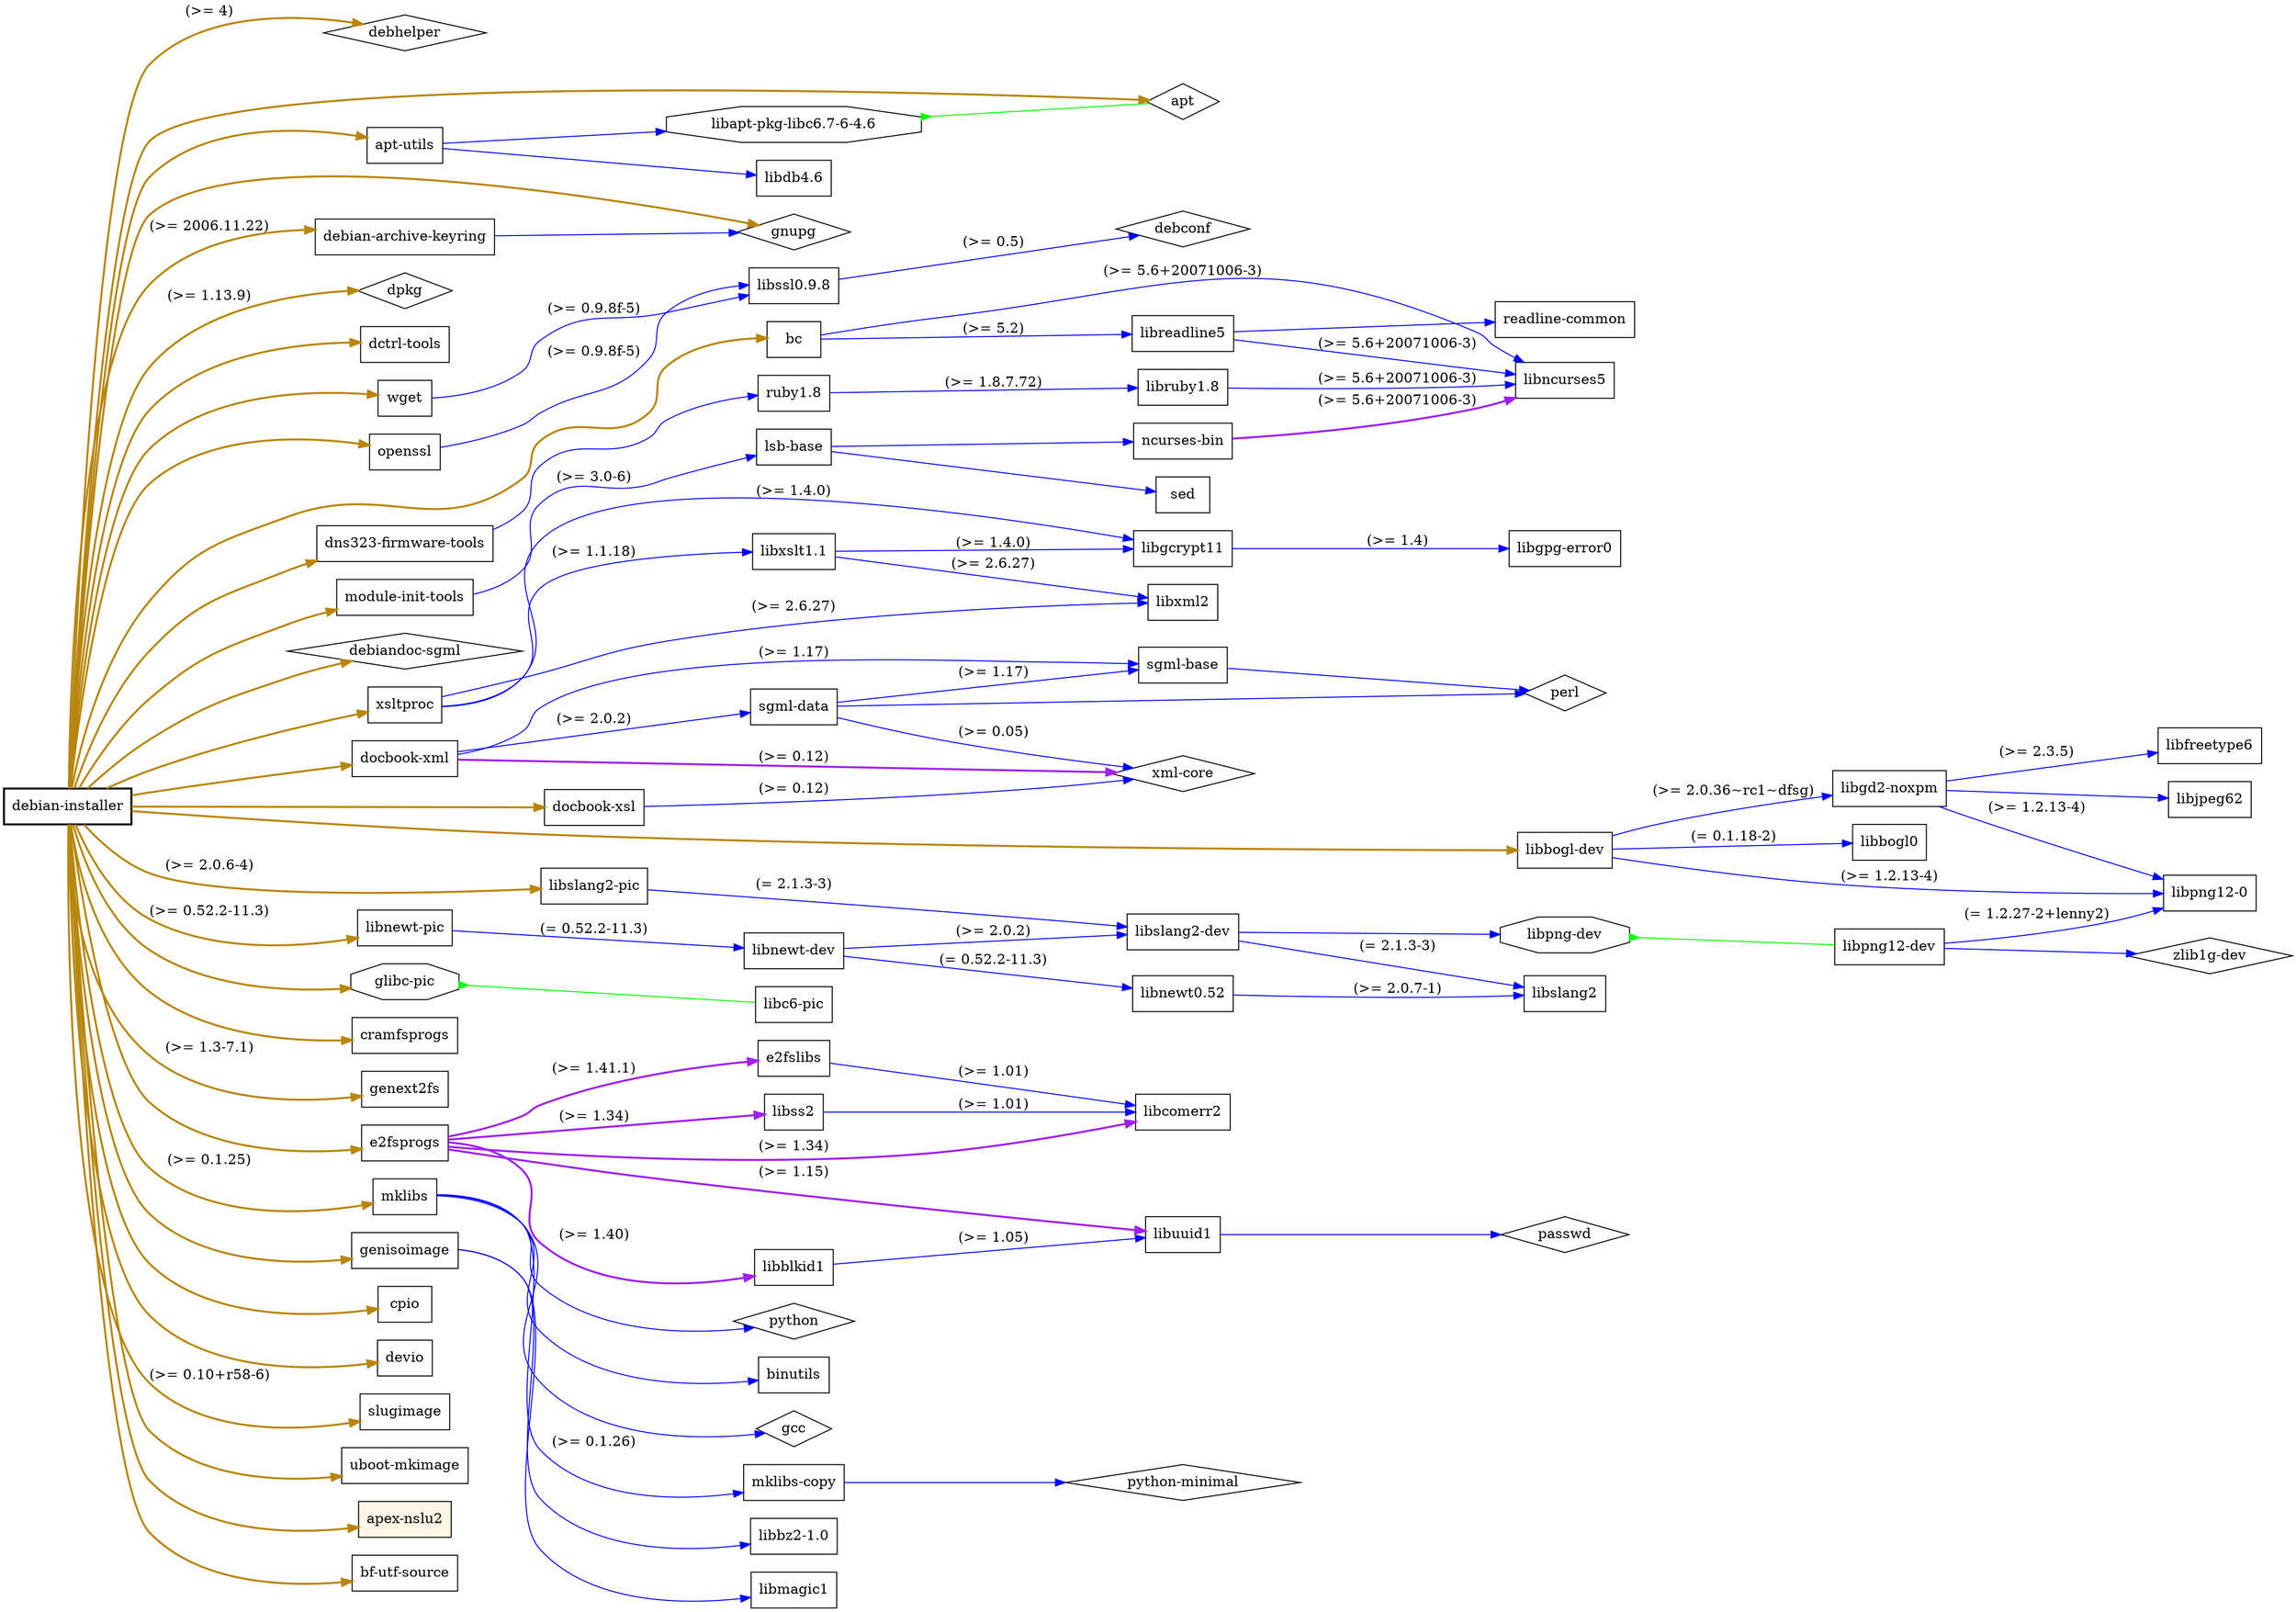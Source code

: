digraph "debian-installer" {
	rankdir=LR;
	node [shape=box];
	"debian-installer" -> "debhelper" [color=darkgoldenrod,style=bold,label="(>= 4)"];
	"debian-installer" -> "apt" [color=darkgoldenrod,style=bold];
	"debian-installer" -> "apt-utils" [color=darkgoldenrod,style=bold];
	"apt-utils" -> "libapt-pkg-libc6.7-6-4.6" [color=blue];
	"libapt-pkg-libc6.7-6-4.6" -> "apt" [dir=back,arrowtail=inv,color=green];
	"libapt-pkg-libc6.7-6-4.6" [shape=octagon];
	"apt-utils" -> "libdb4.6" [color=blue];
	"debian-installer" -> "gnupg" [color=darkgoldenrod,style=bold];
	"debian-installer" -> "debian-archive-keyring" [color=darkgoldenrod,style=bold,label="(>= 2006.11.22)"];
	"debian-archive-keyring" -> "gnupg" [color=blue];
	"debian-installer" -> "dpkg" [color=darkgoldenrod,style=bold,label="(>= 1.13.9)"];
	"debian-installer" -> "dctrl-tools" [color=darkgoldenrod,style=bold];
	"debian-installer" -> "wget" [color=darkgoldenrod,style=bold];
	"wget" -> "libssl0.9.8" [color=blue,label="(>= 0.9.8f-5)"];
	"libssl0.9.8" -> "debconf" [color=blue,label="(>= 0.5)"];
	"debian-installer" -> "bc" [color=darkgoldenrod,style=bold];
	"bc" -> "libncurses5" [color=blue,label="(>= 5.6+20071006-3)"];
	"bc" -> "libreadline5" [color=blue,label="(>= 5.2)"];
	"libreadline5" -> "readline-common" [color=blue];
	"libreadline5" -> "libncurses5" [color=blue,label="(>= 5.6+20071006-3)"];
	"debian-installer" -> "debiandoc-sgml" [color=darkgoldenrod,style=bold];
	"debian-installer" -> "xsltproc" [color=darkgoldenrod,style=bold];
	"xsltproc" -> "libgcrypt11" [color=blue,label="(>= 1.4.0)"];
	"libgcrypt11" -> "libgpg-error0" [color=blue,label="(>= 1.4)"];
	"xsltproc" -> "libxml2" [color=blue,label="(>= 2.6.27)"];
	"xsltproc" -> "libxslt1.1" [color=blue,label="(>= 1.1.18)"];
	"libxslt1.1" -> "libgcrypt11" [color=blue,label="(>= 1.4.0)"];
	"libxslt1.1" -> "libxml2" [color=blue,label="(>= 2.6.27)"];
	"debian-installer" -> "docbook-xml" [color=darkgoldenrod,style=bold];
	"docbook-xml" -> "xml-core" [color=purple,style=bold,label="(>= 0.12)"];
	"docbook-xml" -> "sgml-data" [color=blue,label="(>= 2.0.2)"];
	"sgml-data" -> "perl" [color=blue];
	"sgml-data" -> "xml-core" [color=blue,label="(>= 0.05)"];
	"sgml-data" -> "sgml-base" [color=blue,label="(>= 1.17)"];
	"sgml-base" -> "perl" [color=blue];
	"docbook-xml" -> "sgml-base" [color=blue,label="(>= 1.17)"];
	"debian-installer" -> "docbook-xsl" [color=darkgoldenrod,style=bold];
	"docbook-xsl" -> "xml-core" [color=blue,label="(>= 0.12)"];
	"debian-installer" -> "libbogl-dev" [color=darkgoldenrod,style=bold];
	"libbogl-dev" -> "libbogl0" [color=blue,label="(= 0.1.18-2)"];
	"libbogl-dev" -> "libgd2-noxpm" [color=blue,label="(>= 2.0.36~rc1~dfsg)"];
	"libgd2-noxpm" -> "libfreetype6" [color=blue,label="(>= 2.3.5)"];
	"libgd2-noxpm" -> "libjpeg62" [color=blue];
	"libgd2-noxpm" -> "libpng12-0" [color=blue,label="(>= 1.2.13-4)"];
	"libbogl-dev" -> "libpng12-0" [color=blue,label="(>= 1.2.13-4)"];
	"debian-installer" -> "glibc-pic" [color=darkgoldenrod,style=bold];
	"glibc-pic" -> "libc6-pic" [dir=back,arrowtail=inv,color=green];
	"glibc-pic" [shape=octagon];
	"debian-installer" -> "libslang2-pic" [color=darkgoldenrod,style=bold,label="(>= 2.0.6-4)"];
	"libslang2-pic" -> "libslang2-dev" [color=blue,label="(= 2.1.3-3)"];
	"libslang2-dev" -> "libpng-dev" [color=blue];
	"libpng-dev" -> "libpng12-dev" [dir=back,arrowtail=inv,color=green];
	"libpng12-dev" -> "libpng12-0" [color=blue,label="(= 1.2.27-2+lenny2)"];
	"libpng12-dev" -> "zlib1g-dev" [color=blue];
	"libpng-dev" [shape=octagon];
	"libslang2-dev" -> "libslang2" [color=blue,label="(= 2.1.3-3)"];
	"debian-installer" -> "libnewt-pic" [color=darkgoldenrod,style=bold,label="(>= 0.52.2-11.3)"];
	"libnewt-pic" -> "libnewt-dev" [color=blue,label="(= 0.52.2-11.3)"];
	"libnewt-dev" -> "libslang2-dev" [color=blue,label="(>= 2.0.2)"];
	"libnewt-dev" -> "libnewt0.52" [color=blue,label="(= 0.52.2-11.3)"];
	"libnewt0.52" -> "libslang2" [color=blue,label="(>= 2.0.7-1)"];
	"debian-installer" -> "cramfsprogs" [color=darkgoldenrod,style=bold];
	"debian-installer" -> "genext2fs" [color=darkgoldenrod,style=bold,label="(>= 1.3-7.1)"];
	"debian-installer" -> "e2fsprogs" [color=darkgoldenrod,style=bold];
	"e2fsprogs" -> "e2fslibs" [color=purple,style=bold,label="(>= 1.41.1)"];
	"e2fslibs" -> "libcomerr2" [color=blue,label="(>= 1.01)"];
	"e2fsprogs" -> "libblkid1" [color=purple,style=bold,label="(>= 1.40)"];
	"libblkid1" -> "libuuid1" [color=blue,label="(>= 1.05)"];
	"libuuid1" -> "passwd" [color=blue];
	"e2fsprogs" -> "libcomerr2" [color=purple,style=bold,label="(>= 1.34)"];
	"e2fsprogs" -> "libss2" [color=purple,style=bold,label="(>= 1.34)"];
	"libss2" -> "libcomerr2" [color=blue,label="(>= 1.01)"];
	"e2fsprogs" -> "libuuid1" [color=purple,style=bold,label="(>= 1.15)"];
	"debian-installer" -> "mklibs" [color=darkgoldenrod,style=bold,label="(>= 0.1.25)"];
	"mklibs" -> "python" [color=blue];
	"mklibs" -> "binutils" [color=blue];
	"mklibs" -> "gcc" [color=blue];
	"mklibs" -> "mklibs-copy" [color=blue,label="(>= 0.1.26)"];
	"mklibs-copy" -> "python-minimal" [color=blue];
	"debian-installer" -> "genisoimage" [color=darkgoldenrod,style=bold];
	"genisoimage" -> "libbz2-1.0" [color=blue];
	"genisoimage" -> "libmagic1" [color=blue];
	"debian-installer" -> "cpio" [color=darkgoldenrod,style=bold];
	"debian-installer" -> "devio" [color=darkgoldenrod,style=bold];
	"debian-installer" -> "slugimage" [color=darkgoldenrod,style=bold,label="(>= 0.10+r58-6)"];
	"debian-installer" -> "dns323-firmware-tools" [color=darkgoldenrod,style=bold];
	"dns323-firmware-tools" -> "ruby1.8" [color=blue];
	"ruby1.8" -> "libruby1.8" [color=blue,label="(>= 1.8.7.72)"];
	"libruby1.8" -> "libncurses5" [color=blue,label="(>= 5.6+20071006-3)"];
	"debian-installer" -> "uboot-mkimage" [color=darkgoldenrod,style=bold];
	"debian-installer" -> "apex-nslu2" [color=darkgoldenrod,style=bold];
	"apex-nslu2" [style=filled,fillcolor=oldlace];
	"debian-installer" -> "module-init-tools" [color=darkgoldenrod,style=bold];
	"module-init-tools" -> "lsb-base" [color=blue,label="(>= 3.0-6)"];
	"lsb-base" -> "sed" [color=blue];
	"lsb-base" -> "ncurses-bin" [color=blue];
	"ncurses-bin" -> "libncurses5" [color=purple,style=bold,label="(>= 5.6+20071006-3)"];
	"debian-installer" -> "bf-utf-source" [color=darkgoldenrod,style=bold];
	"debian-installer" -> "openssl" [color=darkgoldenrod,style=bold];
	"openssl" -> "libssl0.9.8" [color=blue,label="(>= 0.9.8f-5)"];
	"debian-installer" [style="setlinewidth(2)"]
	"debhelper" [shape=diamond];
	"apt" [shape=diamond];
	"gnupg" [shape=diamond];
	"dpkg" [shape=diamond];
	"debconf" [shape=diamond];
	"debiandoc-sgml" [shape=diamond];
	"xml-core" [shape=diamond];
	"perl" [shape=diamond];
	"zlib1g-dev" [shape=diamond];
	"passwd" [shape=diamond];
	"python" [shape=diamond];
	"gcc" [shape=diamond];
	"python-minimal" [shape=diamond];
}
// Excluded dependencies:
// libc6 libgcc1 libstdc++6 zlib1g libc6-dev libc-dev
